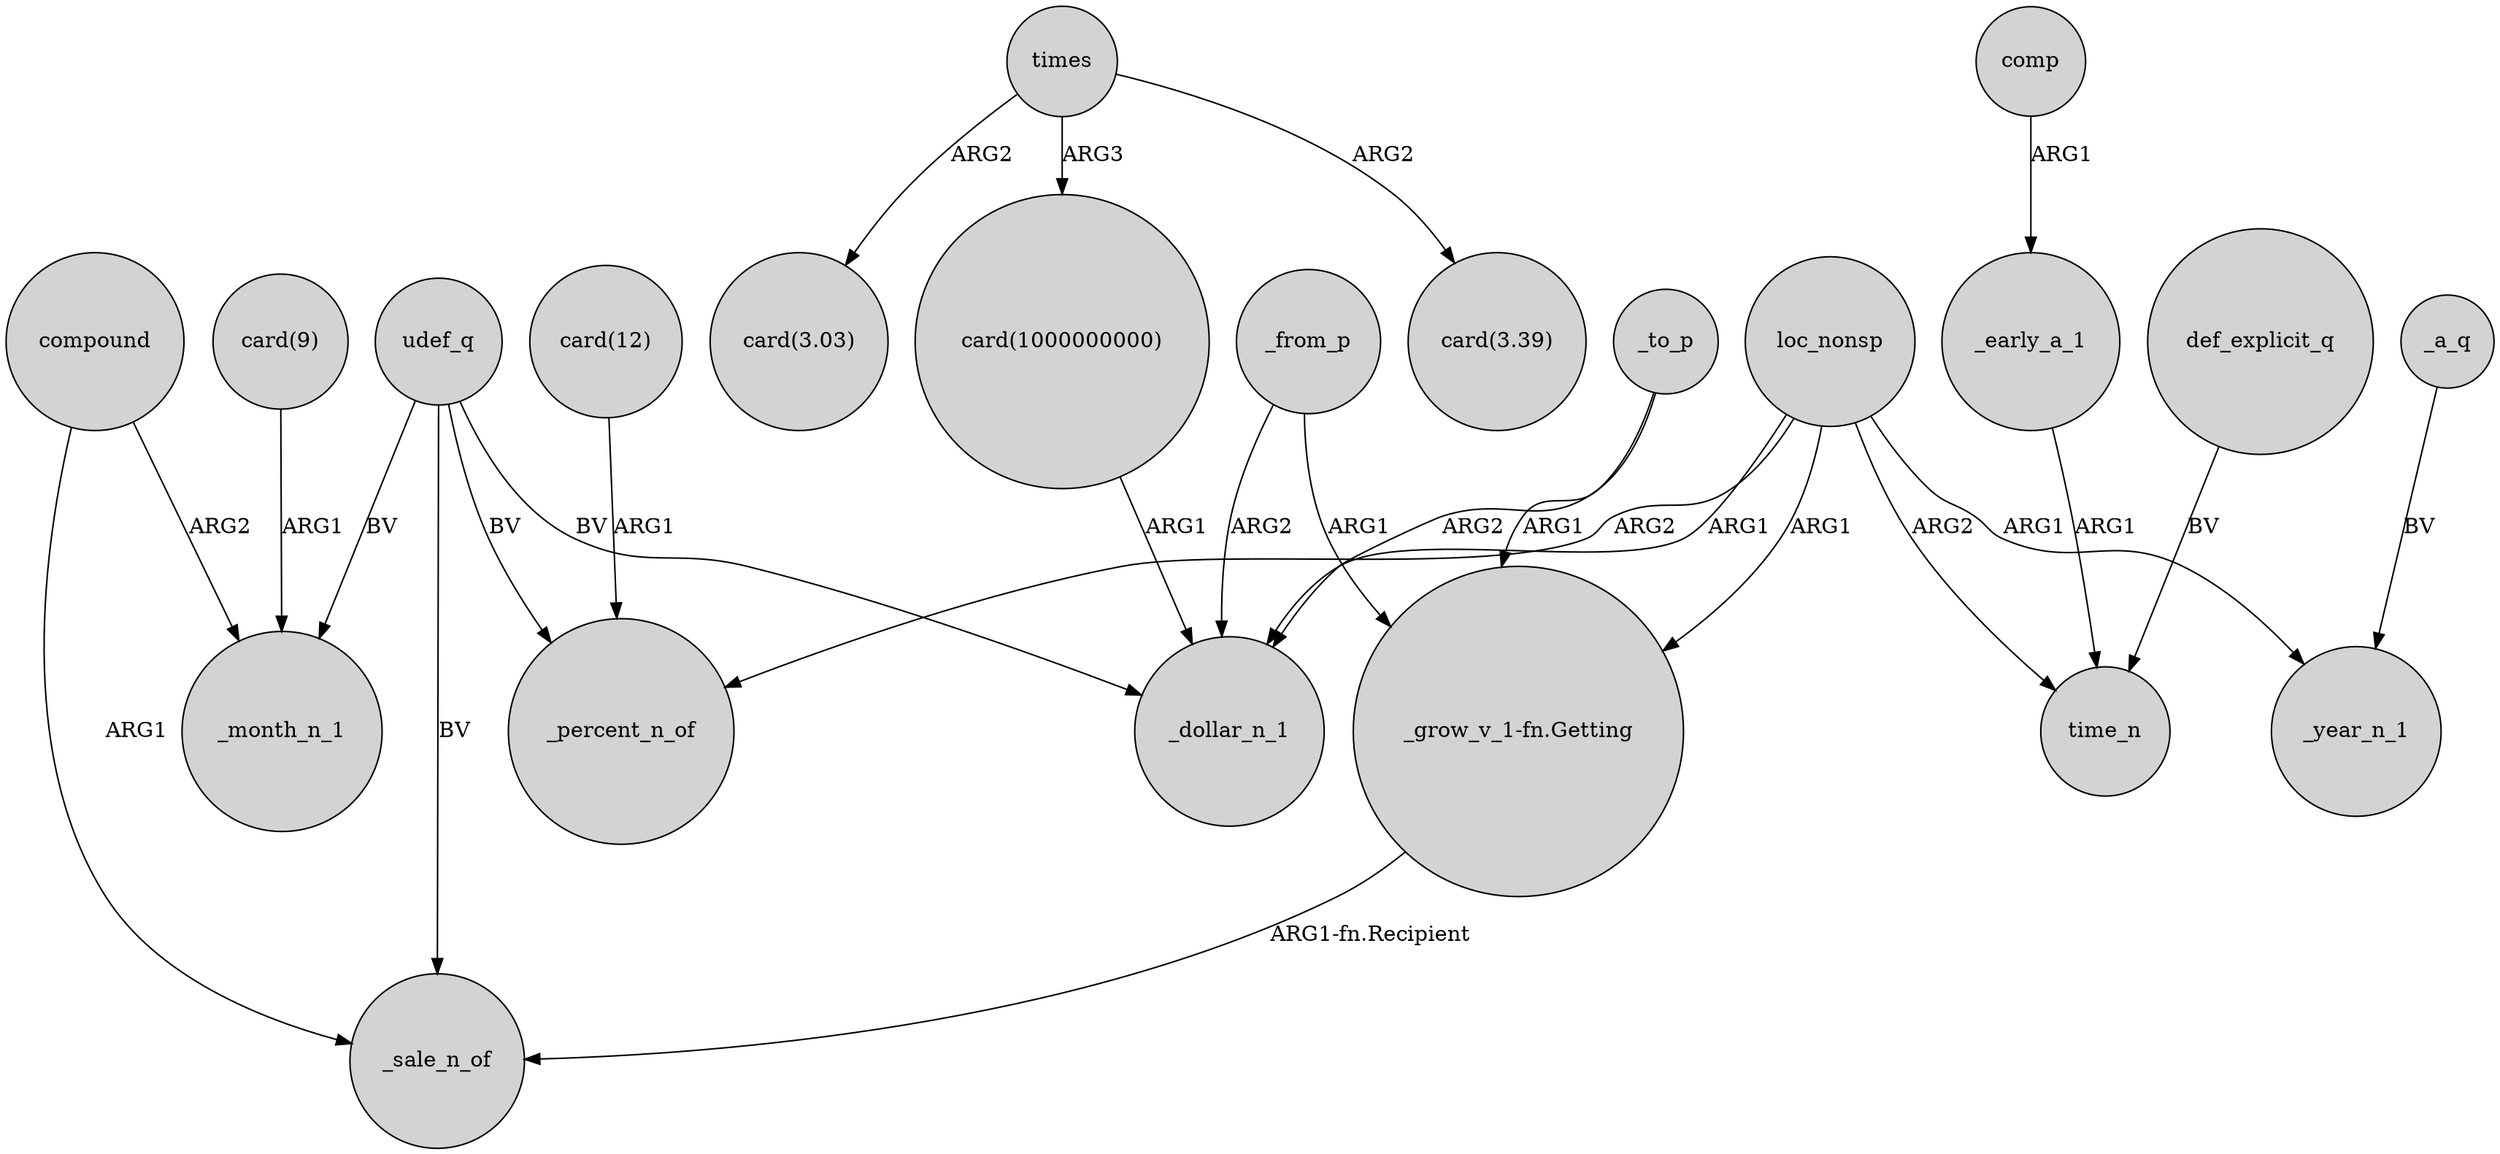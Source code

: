 digraph {
	node [shape=circle style=filled]
	udef_q -> _month_n_1 [label=BV]
	_early_a_1 -> time_n [label=ARG1]
	"card(1000000000)" -> _dollar_n_1 [label=ARG1]
	_to_p -> "_grow_v_1-fn.Getting" [label=ARG1]
	loc_nonsp -> _dollar_n_1 [label=ARG1]
	loc_nonsp -> _year_n_1 [label=ARG1]
	"_grow_v_1-fn.Getting" -> _sale_n_of [label="ARG1-fn.Recipient"]
	comp -> _early_a_1 [label=ARG1]
	udef_q -> _sale_n_of [label=BV]
	_to_p -> _dollar_n_1 [label=ARG2]
	_a_q -> _year_n_1 [label=BV]
	times -> "card(1000000000)" [label=ARG3]
	times -> "card(3.39)" [label=ARG2]
	udef_q -> _percent_n_of [label=BV]
	"card(12)" -> _percent_n_of [label=ARG1]
	udef_q -> _dollar_n_1 [label=BV]
	loc_nonsp -> "_grow_v_1-fn.Getting" [label=ARG1]
	def_explicit_q -> time_n [label=BV]
	loc_nonsp -> time_n [label=ARG2]
	_from_p -> "_grow_v_1-fn.Getting" [label=ARG1]
	"card(9)" -> _month_n_1 [label=ARG1]
	times -> "card(3.03)" [label=ARG2]
	compound -> _month_n_1 [label=ARG2]
	_from_p -> _dollar_n_1 [label=ARG2]
	compound -> _sale_n_of [label=ARG1]
	loc_nonsp -> _percent_n_of [label=ARG2]
}
